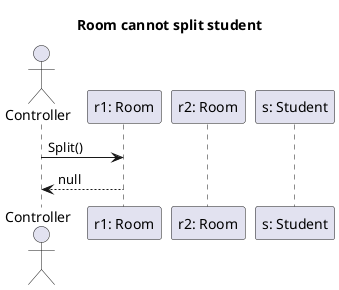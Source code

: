 @startuml room_cannot_split_student
title Room cannot split student

actor Controller
participant "r1: Room" as r1
participant "r2: Room" as r2
participant "s: Student" as s

Controller -> r1 : Split()
r1 --> Controller : null
@enduml
